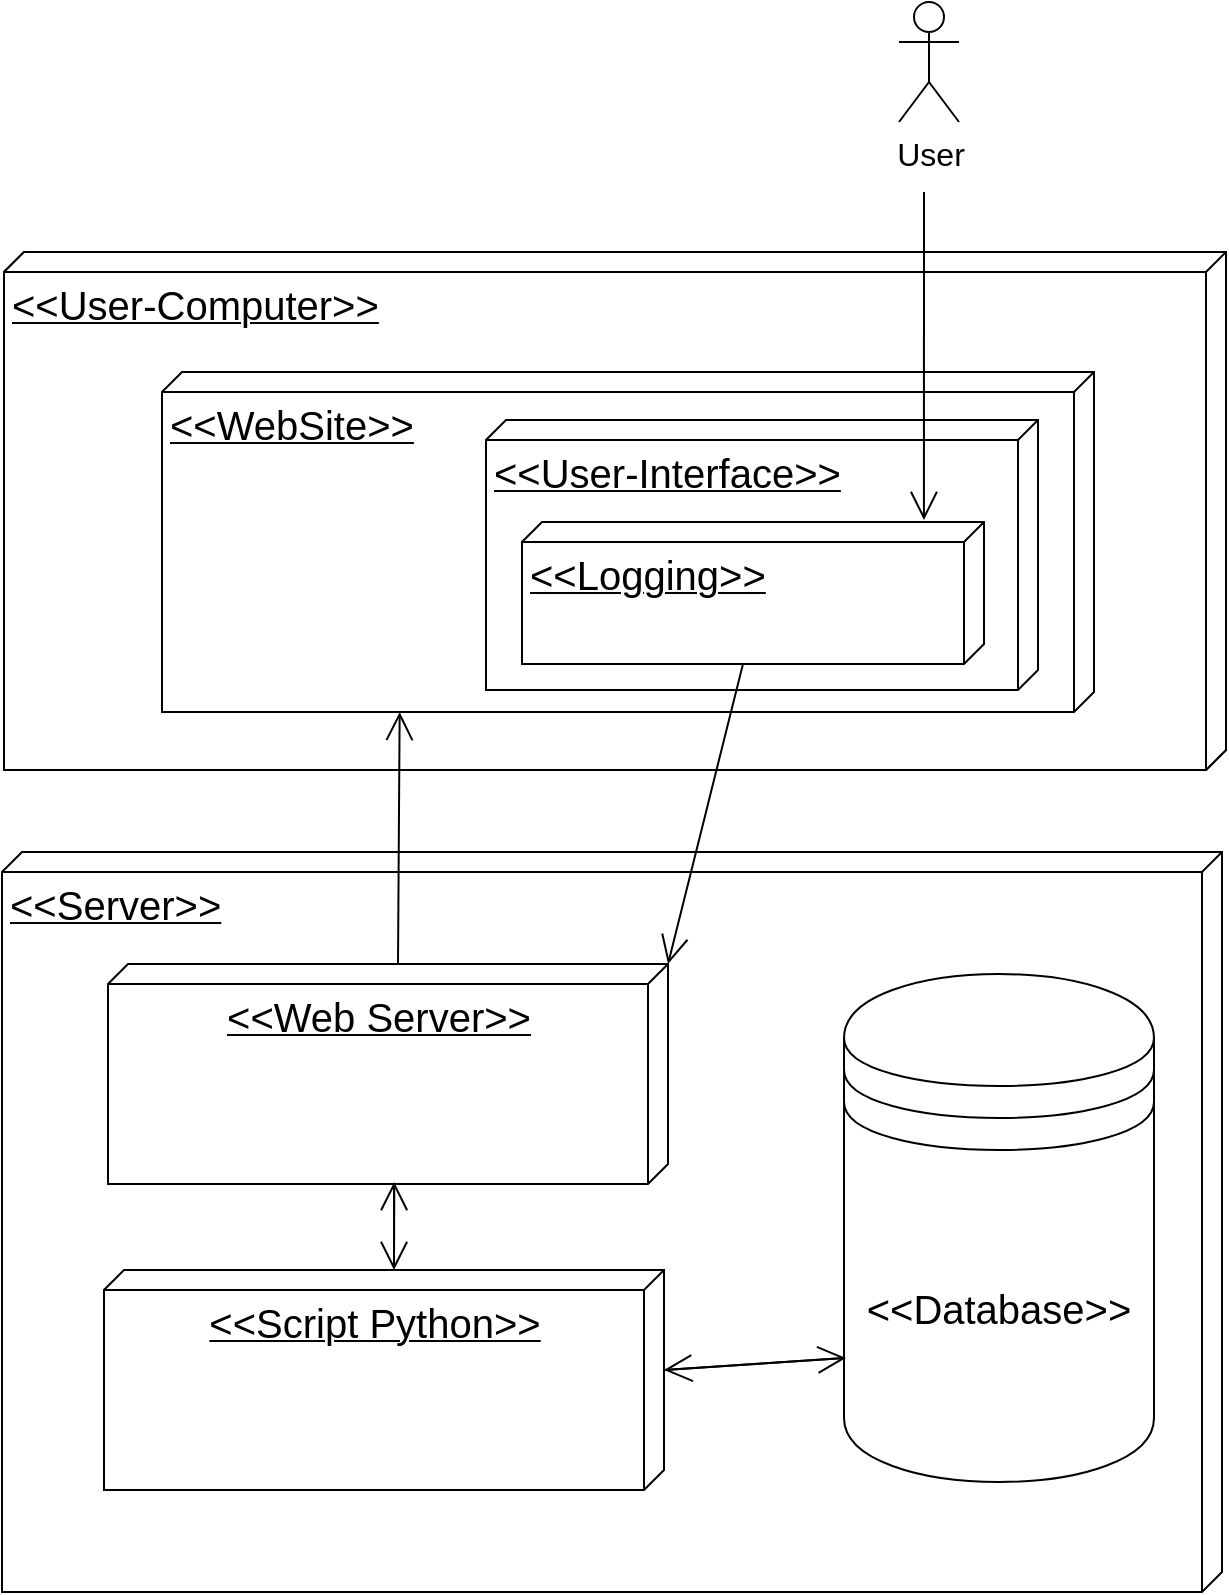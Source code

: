 <mxfile version="11.3.0" type="device" pages="1"><diagram id="lL6M4-v_YjlTNBG7g_ic" name="Page-1"><mxGraphModel dx="1072" dy="612" grid="1" gridSize="10" guides="1" tooltips="1" connect="1" arrows="1" fold="1" page="1" pageScale="1" pageWidth="827" pageHeight="1169" math="0" shadow="0"><root><mxCell id="0"/><mxCell id="1" parent="0"/><mxCell id="BdBe58IsC354ylIVOW9I-31" value="&lt;font style=&quot;font-size: 20px&quot;&gt;&amp;lt;&amp;lt;Computer-User&amp;gt;&amp;gt;&lt;br&gt;&lt;/font&gt;" style="verticalAlign=top;align=left;spacingTop=8;spacingLeft=2;spacingRight=12;shape=cube;size=10;direction=south;fontStyle=4;html=1;" parent="1" vertex="1"><mxGeometry x="110" y="275" width="611" height="259" as="geometry"/></mxCell><mxCell id="BdBe58IsC354ylIVOW9I-4" value="&lt;font style=&quot;font-size: 20px&quot;&gt;&amp;lt;&amp;lt;User-Computer&amp;gt;&amp;gt;&lt;br&gt;&lt;/font&gt;" style="verticalAlign=top;align=left;spacingTop=8;spacingLeft=2;spacingRight=12;shape=cube;size=10;direction=south;fontStyle=4;html=1;" parent="1" vertex="1"><mxGeometry x="110" y="275" width="611" height="259" as="geometry"/></mxCell><mxCell id="BdBe58IsC354ylIVOW9I-3" value="&lt;font style=&quot;font-size: 20px&quot;&gt;&amp;lt;&amp;lt;Server&amp;gt;&amp;gt;&lt;/font&gt;" style="verticalAlign=top;align=left;spacingTop=8;spacingLeft=2;spacingRight=12;shape=cube;size=10;direction=south;fontStyle=4;html=1;" parent="1" vertex="1"><mxGeometry x="109" y="575" width="610" height="370" as="geometry"/></mxCell><mxCell id="taCjFrIlaEHtQ6FM2Tvx-11" value="&lt;font style=&quot;font-size: 16px&quot;&gt;User&lt;/font&gt;" style="shape=umlActor;verticalLabelPosition=bottom;labelBackgroundColor=#ffffff;verticalAlign=top;html=1;outlineConnect=0;" parent="1" vertex="1"><mxGeometry x="557.5" y="150" width="30" height="60" as="geometry"/></mxCell><mxCell id="taCjFrIlaEHtQ6FM2Tvx-88" value="&lt;font&gt;&lt;font style=&quot;font-size: 20px&quot;&gt;&amp;lt;&amp;lt;Database&amp;gt;&amp;gt;&lt;/font&gt;&lt;br&gt;&lt;/font&gt;" style="shape=datastore;whiteSpace=wrap;html=1;direction=east;" parent="1" vertex="1"><mxGeometry x="530" y="636" width="155" height="254" as="geometry"/></mxCell><mxCell id="BdBe58IsC354ylIVOW9I-9" value="&lt;font style=&quot;font-size: 20px&quot;&gt;&amp;lt;&amp;lt;Script Python&amp;gt;&amp;gt;&lt;/font&gt;" style="verticalAlign=top;align=center;spacingTop=8;spacingLeft=2;spacingRight=12;shape=cube;size=10;direction=south;fontStyle=4;html=1;" parent="1" vertex="1"><mxGeometry x="160" y="784" width="280" height="110" as="geometry"/></mxCell><mxCell id="BdBe58IsC354ylIVOW9I-19" value="&lt;font style=&quot;font-size: 20px&quot;&gt;&amp;lt;&amp;lt;Web Server&amp;gt;&amp;gt;&lt;/font&gt;" style="verticalAlign=top;align=center;spacingTop=8;spacingLeft=2;spacingRight=12;shape=cube;size=10;direction=south;fontStyle=4;html=1;" parent="1" vertex="1"><mxGeometry x="162" y="631" width="280" height="110" as="geometry"/></mxCell><mxCell id="BdBe58IsC354ylIVOW9I-26" value="" style="endArrow=open;endFill=1;endSize=12;html=1;exitX=0.995;exitY=0.489;exitDx=0;exitDy=0;exitPerimeter=0;entryX=0;entryY=0;entryDx=0;entryDy=135;entryPerimeter=0;" parent="1" source="BdBe58IsC354ylIVOW9I-19" target="BdBe58IsC354ylIVOW9I-9" edge="1"><mxGeometry width="160" relative="1" as="geometry"><mxPoint x="110" y="1005" as="sourcePoint"/><mxPoint x="298" y="775" as="targetPoint"/></mxGeometry></mxCell><mxCell id="BdBe58IsC354ylIVOW9I-27" value="" style="endArrow=open;endFill=1;endSize=12;html=1;entryX=0.006;entryY=0.756;entryDx=0;entryDy=0;exitX=0;exitY=0;exitDx=50;exitDy=0;exitPerimeter=0;entryPerimeter=0;" parent="1" source="BdBe58IsC354ylIVOW9I-9" target="taCjFrIlaEHtQ6FM2Tvx-88" edge="1"><mxGeometry width="160" relative="1" as="geometry"><mxPoint x="110" y="1005" as="sourcePoint"/><mxPoint x="270" y="1005" as="targetPoint"/></mxGeometry></mxCell><mxCell id="BdBe58IsC354ylIVOW9I-28" value="" style="endArrow=open;endFill=1;endSize=12;html=1;entryX=0;entryY=0;entryDx=50;entryDy=0;entryPerimeter=0;" parent="1" target="BdBe58IsC354ylIVOW9I-9" edge="1"><mxGeometry width="160" relative="1" as="geometry"><mxPoint x="530" y="828" as="sourcePoint"/><mxPoint x="530" y="975" as="targetPoint"/></mxGeometry></mxCell><mxCell id="BdBe58IsC354ylIVOW9I-33" value="&lt;font style=&quot;font-size: 20px&quot;&gt;&amp;lt;&amp;lt;WebSite&amp;gt;&amp;gt;&lt;/font&gt;" style="verticalAlign=top;align=left;spacingTop=8;spacingLeft=2;spacingRight=12;shape=cube;size=10;direction=south;fontStyle=4;html=1;" parent="1" vertex="1"><mxGeometry x="189" y="335" width="466" height="170" as="geometry"/></mxCell><mxCell id="HToNcCsDtrdnwdbeNNzU-2" value="" style="endArrow=open;endFill=1;endSize=12;html=1;entryX=0.991;entryY=0.489;entryDx=0;entryDy=0;entryPerimeter=0;" parent="1" target="BdBe58IsC354ylIVOW9I-19" edge="1"><mxGeometry width="160" relative="1" as="geometry"><mxPoint x="305" y="778" as="sourcePoint"/><mxPoint x="305" y="745" as="targetPoint"/></mxGeometry></mxCell><mxCell id="srYWyWSun_59gKcFaIpb-1" value="&lt;font style=&quot;font-size: 20px&quot;&gt;&amp;lt;&amp;lt;User-Interface&amp;gt;&amp;gt;&lt;/font&gt;" style="verticalAlign=top;align=left;spacingTop=8;spacingLeft=2;spacingRight=12;shape=cube;size=10;direction=south;fontStyle=4;html=1;" parent="1" vertex="1"><mxGeometry x="351" y="359" width="276" height="135" as="geometry"/></mxCell><mxCell id="srYWyWSun_59gKcFaIpb-2" value="&lt;font style=&quot;font-size: 20px&quot;&gt;&amp;lt;&amp;lt;Logging&amp;gt;&amp;gt;&lt;/font&gt;" style="verticalAlign=top;align=left;spacingTop=8;spacingLeft=2;spacingRight=12;shape=cube;size=10;direction=south;fontStyle=4;html=1;" parent="1" vertex="1"><mxGeometry x="369" y="410" width="231" height="71" as="geometry"/></mxCell><mxCell id="BdBe58IsC354ylIVOW9I-34" value="" style="endArrow=open;endFill=1;endSize=12;html=1;entryX=-0.014;entryY=0.13;entryDx=0;entryDy=0;entryPerimeter=0;" parent="1" target="srYWyWSun_59gKcFaIpb-2" edge="1"><mxGeometry width="160" relative="1" as="geometry"><mxPoint x="570" y="245" as="sourcePoint"/><mxPoint x="412.5" y="355" as="targetPoint"/></mxGeometry></mxCell><mxCell id="BdBe58IsC354ylIVOW9I-30" value="" style="endArrow=open;endFill=1;endSize=12;html=1;entryX=0;entryY=0;entryDx=0;entryDy=0;entryPerimeter=0;exitX=0;exitY=0;exitDx=71;exitDy=120.5;exitPerimeter=0;" parent="1" source="srYWyWSun_59gKcFaIpb-2" target="BdBe58IsC354ylIVOW9I-19" edge="1"><mxGeometry width="160" relative="1" as="geometry"><mxPoint x="330" y="555" as="sourcePoint"/><mxPoint x="270" y="1005" as="targetPoint"/></mxGeometry></mxCell><mxCell id="BdBe58IsC354ylIVOW9I-13" value="" style="endArrow=open;endFill=1;endSize=12;html=1;exitX=0;exitY=0;exitDx=0;exitDy=135;exitPerimeter=0;entryX=1;entryY=0.745;entryDx=0;entryDy=0;entryPerimeter=0;" parent="1" source="BdBe58IsC354ylIVOW9I-19" target="BdBe58IsC354ylIVOW9I-33" edge="1"><mxGeometry width="160" relative="1" as="geometry"><mxPoint x="253.5" y="635" as="sourcePoint"/><mxPoint x="480" y="485" as="targetPoint"/></mxGeometry></mxCell></root></mxGraphModel></diagram></mxfile>
